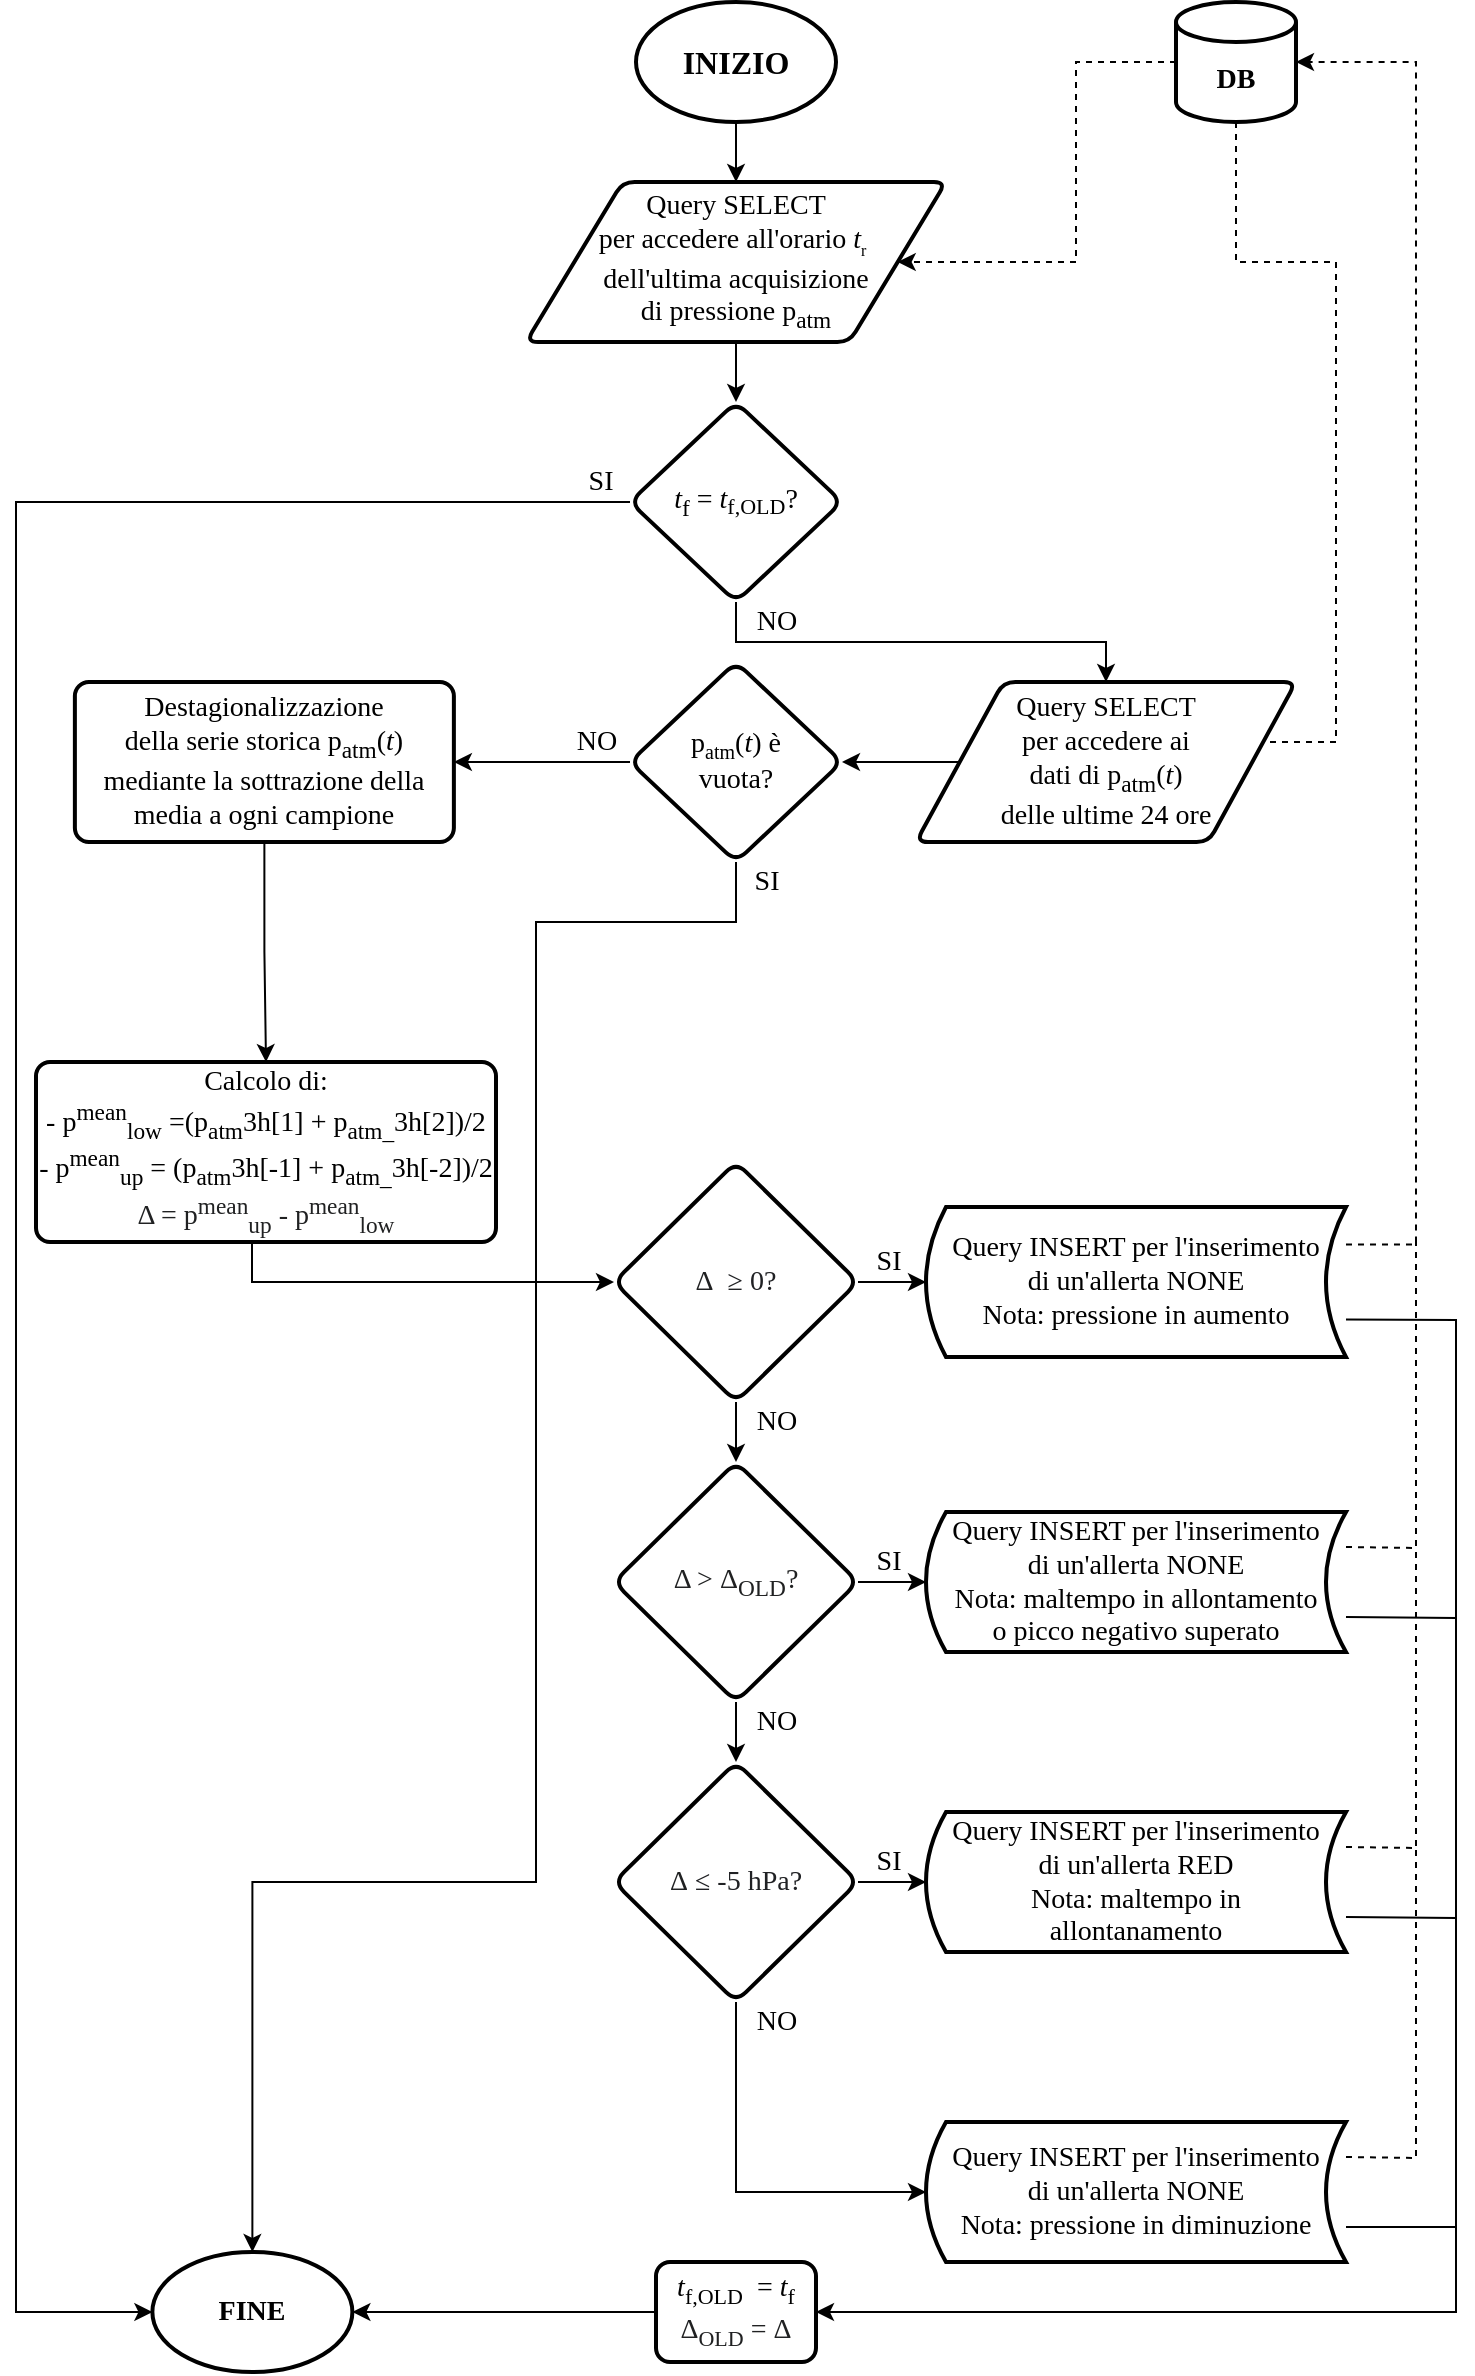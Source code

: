<mxfile version="16.5.3" type="device"><diagram id="pT5pOiQ9adO0YICl3Jg0" name="Page-1"><mxGraphModel dx="1278" dy="579" grid="1" gridSize="10" guides="1" tooltips="1" connect="1" arrows="1" fold="1" page="1" pageScale="1" pageWidth="840" pageHeight="1220" math="1" shadow="0"><root><mxCell id="0"/><mxCell id="1" parent="0"/><mxCell id="qoZtQiTCbEtaxcydee1H-1" style="edgeStyle=orthogonalEdgeStyle;rounded=0;orthogonalLoop=1;jettySize=auto;html=1;entryX=0.5;entryY=0;entryDx=0;entryDy=0;fontSize=8;" parent="1" source="b9Vd27mwzzX-PsxDTFBJ-1" target="b9Vd27mwzzX-PsxDTFBJ-8" edge="1"><mxGeometry relative="1" as="geometry"/></mxCell><mxCell id="b9Vd27mwzzX-PsxDTFBJ-1" value="&lt;font face=&quot;Times New Roman&quot; size=&quot;3&quot;&gt;&lt;b&gt;INIZIO&lt;/b&gt;&lt;/font&gt;" style="strokeWidth=2;html=1;shape=mxgraph.flowchart.start_1;whiteSpace=wrap;" parent="1" vertex="1"><mxGeometry x="370" y="20" width="100" height="60" as="geometry"/></mxCell><mxCell id="qoZtQiTCbEtaxcydee1H-3" style="edgeStyle=orthogonalEdgeStyle;rounded=0;orthogonalLoop=1;jettySize=auto;html=1;entryX=1;entryY=0.5;entryDx=0;entryDy=0;fontFamily=Times New Roman;fontSize=14;dashed=1;" parent="1" source="b9Vd27mwzzX-PsxDTFBJ-2" target="b9Vd27mwzzX-PsxDTFBJ-8" edge="1"><mxGeometry relative="1" as="geometry"><Array as="points"><mxPoint x="590" y="50"/><mxPoint x="590" y="150"/></Array></mxGeometry></mxCell><mxCell id="qoZtQiTCbEtaxcydee1H-4" style="edgeStyle=orthogonalEdgeStyle;rounded=0;orthogonalLoop=1;jettySize=auto;html=1;entryX=1;entryY=0.5;entryDx=0;entryDy=0;fontFamily=Times New Roman;fontSize=14;dashed=1;" parent="1" source="b9Vd27mwzzX-PsxDTFBJ-2" target="b9Vd27mwzzX-PsxDTFBJ-20" edge="1"><mxGeometry relative="1" as="geometry"><Array as="points"><mxPoint x="670" y="150"/><mxPoint x="720" y="150"/><mxPoint x="720" y="390"/><mxPoint x="678" y="390"/></Array></mxGeometry></mxCell><mxCell id="b9Vd27mwzzX-PsxDTFBJ-2" value="&lt;br&gt;&lt;b&gt;DB&lt;/b&gt;" style="strokeWidth=2;html=1;shape=mxgraph.flowchart.database;whiteSpace=wrap;fontFamily=Times New Roman;fontSize=14;" parent="1" vertex="1"><mxGeometry x="640" y="20" width="60" height="60" as="geometry"/></mxCell><mxCell id="b9Vd27mwzzX-PsxDTFBJ-12" style="edgeStyle=orthogonalEdgeStyle;rounded=0;orthogonalLoop=1;jettySize=auto;html=1;entryX=0.5;entryY=0;entryDx=0;entryDy=0;fontFamily=Times New Roman;fontSize=14;" parent="1" source="b9Vd27mwzzX-PsxDTFBJ-8" target="b9Vd27mwzzX-PsxDTFBJ-11" edge="1"><mxGeometry relative="1" as="geometry"/></mxCell><mxCell id="b9Vd27mwzzX-PsxDTFBJ-8" value="Query SELECT &lt;br&gt;per accedere all'orario&amp;nbsp;&lt;i&gt;t&lt;/i&gt;&lt;sub&gt;&lt;font style=&quot;font-size: 8px&quot;&gt;r&lt;/font&gt;&lt;/sub&gt;&amp;nbsp;&lt;br&gt;dell'ultima acquisizione &lt;br&gt;di pressione p&lt;sub&gt;atm&lt;/sub&gt;" style="shape=parallelogram;html=1;strokeWidth=2;perimeter=parallelogramPerimeter;whiteSpace=wrap;rounded=1;arcSize=12;size=0.23;fontFamily=Times New Roman;fontSize=14;" parent="1" vertex="1"><mxGeometry x="315" y="110" width="210" height="80" as="geometry"/></mxCell><mxCell id="b9Vd27mwzzX-PsxDTFBJ-21" style="edgeStyle=orthogonalEdgeStyle;rounded=0;orthogonalLoop=1;jettySize=auto;html=1;exitX=0.5;exitY=1;exitDx=0;exitDy=0;entryX=0.5;entryY=0;entryDx=0;entryDy=0;fontFamily=Times New Roman;fontSize=14;" parent="1" source="b9Vd27mwzzX-PsxDTFBJ-11" target="b9Vd27mwzzX-PsxDTFBJ-20" edge="1"><mxGeometry relative="1" as="geometry"><Array as="points"><mxPoint x="420" y="340"/><mxPoint x="605" y="340"/></Array></mxGeometry></mxCell><mxCell id="NmN4lVyrOrIWpHo5UdcH-5" style="edgeStyle=orthogonalEdgeStyle;rounded=0;orthogonalLoop=1;jettySize=auto;html=1;entryX=0;entryY=0.5;entryDx=0;entryDy=0;entryPerimeter=0;" parent="1" source="b9Vd27mwzzX-PsxDTFBJ-11" target="qoZtQiTCbEtaxcydee1H-21" edge="1"><mxGeometry relative="1" as="geometry"><Array as="points"><mxPoint x="60" y="270"/><mxPoint x="60" y="1175"/></Array></mxGeometry></mxCell><mxCell id="b9Vd27mwzzX-PsxDTFBJ-11" value="&lt;font face=&quot;Times New Roman&quot;&gt;&lt;span style=&quot;font-size: 14px&quot;&gt;&lt;i&gt;t&lt;/i&gt;&lt;sub&gt;f&lt;/sub&gt; = &lt;/span&gt;&lt;i style=&quot;font-size: 14px&quot;&gt;t&lt;/i&gt;&lt;sub&gt;&lt;font style=&quot;font-size: 11px&quot;&gt;f,OLD&lt;/font&gt;&lt;/sub&gt;&lt;span style=&quot;font-size: 14px&quot;&gt;?&lt;/span&gt;&lt;/font&gt;" style="rhombus;whiteSpace=wrap;html=1;rounded=1;arcSize=14;strokeWidth=2;" parent="1" vertex="1"><mxGeometry x="367" y="220" width="106" height="100" as="geometry"/></mxCell><mxCell id="b9Vd27mwzzX-PsxDTFBJ-19" value="SI" style="text;html=1;align=center;verticalAlign=middle;resizable=0;points=[];autosize=1;strokeColor=none;fillColor=none;fontSize=14;fontFamily=Times New Roman;" parent="1" vertex="1"><mxGeometry x="337" y="250" width="30" height="20" as="geometry"/></mxCell><mxCell id="NmN4lVyrOrIWpHo5UdcH-4" style="edgeStyle=orthogonalEdgeStyle;rounded=0;orthogonalLoop=1;jettySize=auto;html=1;entryX=1;entryY=0.5;entryDx=0;entryDy=0;" parent="1" source="b9Vd27mwzzX-PsxDTFBJ-20" target="NmN4lVyrOrIWpHo5UdcH-1" edge="1"><mxGeometry relative="1" as="geometry"/></mxCell><mxCell id="b9Vd27mwzzX-PsxDTFBJ-20" value="Query SELECT&lt;br&gt;per accedere ai&lt;br&gt;dati di p&lt;sub&gt;atm&lt;/sub&gt;(&lt;i&gt;t&lt;/i&gt;)&lt;br&gt;delle ultime 24 ore" style="shape=parallelogram;html=1;strokeWidth=2;perimeter=parallelogramPerimeter;whiteSpace=wrap;rounded=1;arcSize=12;size=0.23;fontFamily=Times New Roman;fontSize=14;" parent="1" vertex="1"><mxGeometry x="510" y="360" width="190" height="80" as="geometry"/></mxCell><mxCell id="b9Vd27mwzzX-PsxDTFBJ-23" value="NO" style="text;html=1;align=center;verticalAlign=middle;resizable=0;points=[];autosize=1;strokeColor=none;fillColor=none;fontSize=14;fontFamily=Times New Roman;" parent="1" vertex="1"><mxGeometry x="420" y="320" width="40" height="20" as="geometry"/></mxCell><mxCell id="b9Vd27mwzzX-PsxDTFBJ-24" value="Destagionalizzazione&lt;br&gt;della serie storica p&lt;sub&gt;atm&lt;/sub&gt;(&lt;i&gt;t&lt;/i&gt;)&lt;br&gt;mediante la sottrazione della media a ogni campione" style="rounded=1;whiteSpace=wrap;html=1;absoluteArcSize=1;arcSize=14;strokeWidth=2;fontFamily=Times New Roman;fontSize=14;" parent="1" vertex="1"><mxGeometry x="89.44" y="360" width="189.5" height="80" as="geometry"/></mxCell><mxCell id="b9Vd27mwzzX-PsxDTFBJ-31" style="edgeStyle=orthogonalEdgeStyle;rounded=0;orthogonalLoop=1;jettySize=auto;html=1;entryX=0.5;entryY=0;entryDx=0;entryDy=0;fontFamily=Times New Roman;fontSize=11;exitX=0.5;exitY=1;exitDx=0;exitDy=0;" parent="1" source="b9Vd27mwzzX-PsxDTFBJ-24" target="b9Vd27mwzzX-PsxDTFBJ-30" edge="1"><mxGeometry relative="1" as="geometry"><mxPoint x="178.2" y="520" as="sourcePoint"/></mxGeometry></mxCell><mxCell id="tvcsHiGKEh_ZxkgHxkE--1" style="edgeStyle=orthogonalEdgeStyle;rounded=0;orthogonalLoop=1;jettySize=auto;html=1;entryX=0;entryY=0.5;entryDx=0;entryDy=0;" parent="1" source="b9Vd27mwzzX-PsxDTFBJ-30" target="b9Vd27mwzzX-PsxDTFBJ-73" edge="1"><mxGeometry relative="1" as="geometry"><Array as="points"><mxPoint x="178" y="660"/></Array></mxGeometry></mxCell><mxCell id="b9Vd27mwzzX-PsxDTFBJ-30" value="Calcolo di:&lt;br&gt;- p&lt;sup&gt;mean&lt;/sup&gt;&lt;sub&gt;low&lt;/sub&gt;&amp;nbsp;=(p&lt;sub&gt;atm&lt;/sub&gt;3h[1] + p&lt;sub&gt;atm_&lt;/sub&gt;3h[2])/2&lt;br&gt;- p&lt;sup&gt;mean&lt;/sup&gt;&lt;sub&gt;up&lt;/sub&gt;&amp;nbsp;= (p&lt;sub&gt;atm&lt;/sub&gt;3h[-1] + p&lt;sub&gt;atm_&lt;/sub&gt;3h[-2])/2&lt;br&gt;&lt;span style=&quot;color: rgb(32 , 33 , 34) ; text-align: left ; background-color: rgb(255 , 255 , 255)&quot;&gt;Δ = p&lt;/span&gt;&lt;sup style=&quot;color: rgb(32 , 33 , 34) ; text-align: left&quot;&gt;mean&lt;/sup&gt;&lt;sub style=&quot;color: rgb(32 , 33 , 34) ; text-align: left&quot;&gt;up&lt;/sub&gt;&lt;span style=&quot;color: rgb(32 , 33 , 34) ; text-align: left ; background-color: rgb(255 , 255 , 255)&quot;&gt;&amp;nbsp;- p&lt;/span&gt;&lt;sup style=&quot;color: rgb(32 , 33 , 34) ; text-align: left&quot;&gt;mean&lt;/sup&gt;&lt;sub style=&quot;color: rgb(32 , 33 , 34) ; text-align: left&quot;&gt;low&lt;/sub&gt;" style="rounded=1;whiteSpace=wrap;html=1;absoluteArcSize=1;arcSize=14;strokeWidth=2;fontFamily=Times New Roman;fontSize=14;" parent="1" vertex="1"><mxGeometry x="70" y="550" width="230" height="90" as="geometry"/></mxCell><mxCell id="b9Vd27mwzzX-PsxDTFBJ-58" style="edgeStyle=orthogonalEdgeStyle;rounded=0;orthogonalLoop=1;jettySize=auto;html=1;entryX=0.5;entryY=0;entryDx=0;entryDy=0;fontFamily=Times New Roman;fontSize=14;" parent="1" source="b9Vd27mwzzX-PsxDTFBJ-45" target="b9Vd27mwzzX-PsxDTFBJ-57" edge="1"><mxGeometry relative="1" as="geometry"/></mxCell><mxCell id="qoZtQiTCbEtaxcydee1H-9" style="edgeStyle=orthogonalEdgeStyle;rounded=0;orthogonalLoop=1;jettySize=auto;html=1;entryX=0;entryY=0.5;entryDx=0;entryDy=0;fontFamily=Times New Roman;fontSize=14;" parent="1" source="b9Vd27mwzzX-PsxDTFBJ-45" target="qoZtQiTCbEtaxcydee1H-8" edge="1"><mxGeometry relative="1" as="geometry"/></mxCell><mxCell id="b9Vd27mwzzX-PsxDTFBJ-45" value="&lt;font style=&quot;font-size: 14px&quot;&gt;&lt;span style=&quot;color: rgb(32 , 33 , 34) ; text-align: left ; background-color: rgb(255 , 255 , 255)&quot;&gt;Δ &amp;gt;&lt;/span&gt;&lt;span style=&quot;color: rgb(32 , 33 , 36) ; text-align: left ; background-color: rgb(255 , 255 , 255)&quot;&gt;&amp;nbsp;&lt;/span&gt;&lt;span style=&quot;color: rgb(32 , 33 , 34) ; text-align: left ; background-color: rgb(255 , 255 , 255)&quot;&gt;Δ&lt;/span&gt;&lt;span style=&quot;color: rgb(32 , 33 , 34) ; text-align: left ; background-color: rgb(255 , 255 , 255)&quot;&gt;&lt;sub&gt;OLD&lt;/sub&gt;&lt;/span&gt;&lt;span style=&quot;color: rgb(32 , 33 , 34) ; text-align: left ; background-color: rgb(255 , 255 , 255)&quot;&gt;?&lt;/span&gt;&lt;/font&gt;" style="rhombus;whiteSpace=wrap;html=1;fontSize=11;fontFamily=Times New Roman;rounded=1;arcSize=14;strokeWidth=2;align=center;" parent="1" vertex="1"><mxGeometry x="359" y="750" width="122" height="120" as="geometry"/></mxCell><mxCell id="b9Vd27mwzzX-PsxDTFBJ-51" value="SI" style="text;html=1;align=center;verticalAlign=middle;resizable=0;points=[];autosize=1;strokeColor=none;fillColor=none;fontSize=14;fontFamily=Times New Roman;" parent="1" vertex="1"><mxGeometry x="481" y="790" width="30" height="20" as="geometry"/></mxCell><mxCell id="qoZtQiTCbEtaxcydee1H-12" style="edgeStyle=orthogonalEdgeStyle;rounded=0;orthogonalLoop=1;jettySize=auto;html=1;entryX=0;entryY=0.5;entryDx=0;entryDy=0;fontFamily=Times New Roman;fontSize=14;" parent="1" source="b9Vd27mwzzX-PsxDTFBJ-57" target="D-IaaTsnG24dK7QZQz-g-6" edge="1"><mxGeometry relative="1" as="geometry"><mxPoint x="515" y="959.995" as="targetPoint"/></mxGeometry></mxCell><mxCell id="D-IaaTsnG24dK7QZQz-g-10" style="edgeStyle=orthogonalEdgeStyle;rounded=0;orthogonalLoop=1;jettySize=auto;html=1;entryX=0;entryY=0.5;entryDx=0;entryDy=0;" parent="1" source="b9Vd27mwzzX-PsxDTFBJ-57" target="qoZtQiTCbEtaxcydee1H-16" edge="1"><mxGeometry relative="1" as="geometry"><Array as="points"><mxPoint x="420" y="1115"/></Array></mxGeometry></mxCell><mxCell id="b9Vd27mwzzX-PsxDTFBJ-57" value="&lt;font style=&quot;font-size: 14px&quot;&gt;&lt;span style=&quot;color: rgb(32 , 33 , 34) ; text-align: left ; background-color: rgb(255 , 255 , 255)&quot;&gt;Δ&amp;nbsp;&lt;/span&gt;&lt;span style=&quot;color: rgb(32 , 33 , 36) ; text-align: left ; background-color: rgb(255 , 255 , 255)&quot;&gt;≤ -5 hPa?&lt;/span&gt;&lt;/font&gt;" style="rhombus;whiteSpace=wrap;html=1;fontSize=11;fontFamily=Times New Roman;rounded=1;arcSize=14;strokeWidth=2;align=center;" parent="1" vertex="1"><mxGeometry x="359" y="900" width="122" height="120" as="geometry"/></mxCell><mxCell id="b9Vd27mwzzX-PsxDTFBJ-61" value="NO" style="text;html=1;align=center;verticalAlign=middle;resizable=0;points=[];autosize=1;strokeColor=none;fillColor=none;fontSize=14;fontFamily=Times New Roman;" parent="1" vertex="1"><mxGeometry x="420" y="870" width="40" height="20" as="geometry"/></mxCell><mxCell id="b9Vd27mwzzX-PsxDTFBJ-62" value="SI" style="text;html=1;align=center;verticalAlign=middle;resizable=0;points=[];autosize=1;strokeColor=none;fillColor=none;fontSize=14;fontFamily=Times New Roman;" parent="1" vertex="1"><mxGeometry x="481" y="940" width="30" height="20" as="geometry"/></mxCell><mxCell id="b9Vd27mwzzX-PsxDTFBJ-72" value="NO" style="text;html=1;align=center;verticalAlign=middle;resizable=0;points=[];autosize=1;strokeColor=none;fillColor=none;fontSize=14;fontFamily=Times New Roman;" parent="1" vertex="1"><mxGeometry x="420" y="1020" width="40" height="20" as="geometry"/></mxCell><mxCell id="D-IaaTsnG24dK7QZQz-g-3" style="edgeStyle=orthogonalEdgeStyle;rounded=0;orthogonalLoop=1;jettySize=auto;html=1;entryX=0.5;entryY=0;entryDx=0;entryDy=0;" parent="1" source="b9Vd27mwzzX-PsxDTFBJ-73" target="b9Vd27mwzzX-PsxDTFBJ-45" edge="1"><mxGeometry relative="1" as="geometry"/></mxCell><mxCell id="D-IaaTsnG24dK7QZQz-g-4" style="edgeStyle=orthogonalEdgeStyle;rounded=0;orthogonalLoop=1;jettySize=auto;html=1;entryX=0;entryY=0.5;entryDx=0;entryDy=0;" parent="1" source="b9Vd27mwzzX-PsxDTFBJ-73" target="D-IaaTsnG24dK7QZQz-g-5" edge="1"><mxGeometry relative="1" as="geometry"><mxPoint x="525" y="660" as="targetPoint"/></mxGeometry></mxCell><mxCell id="b9Vd27mwzzX-PsxDTFBJ-73" value="&lt;font&gt;&lt;span style=&quot;color: rgb(32 , 33 , 34) ; text-align: left ; background-color: rgb(255 , 255 , 255)&quot;&gt;&lt;font style=&quot;font-size: 14px&quot;&gt;Δ&lt;/font&gt;&lt;span style=&quot;font-size: 14px&quot;&gt;&amp;nbsp;&amp;nbsp;&lt;/span&gt;&lt;/span&gt;&lt;span style=&quot;font-size: 14px ; color: rgb(32 , 33 , 36) ; text-align: left ; background-color: rgb(255 , 255 , 255)&quot;&gt;≥ 0?&lt;/span&gt;&lt;/font&gt;" style="rhombus;whiteSpace=wrap;html=1;fontSize=11;fontFamily=Times New Roman;rounded=1;arcSize=14;strokeWidth=2;align=center;" parent="1" vertex="1"><mxGeometry x="359" y="600" width="122" height="120" as="geometry"/></mxCell><mxCell id="b9Vd27mwzzX-PsxDTFBJ-80" value="SI" style="text;html=1;align=center;verticalAlign=middle;resizable=0;points=[];autosize=1;strokeColor=none;fillColor=none;fontSize=14;fontFamily=Times New Roman;" parent="1" vertex="1"><mxGeometry x="481" y="640" width="30" height="20" as="geometry"/></mxCell><mxCell id="b9Vd27mwzzX-PsxDTFBJ-81" value="NO" style="text;html=1;align=center;verticalAlign=middle;resizable=0;points=[];autosize=1;strokeColor=none;fillColor=none;fontSize=14;fontFamily=Times New Roman;" parent="1" vertex="1"><mxGeometry x="420" y="720" width="40" height="20" as="geometry"/></mxCell><mxCell id="D-IaaTsnG24dK7QZQz-g-9" style="edgeStyle=orthogonalEdgeStyle;rounded=0;orthogonalLoop=1;jettySize=auto;html=1;entryX=1;entryY=0.5;entryDx=0;entryDy=0;entryPerimeter=0;" parent="1" source="b9Vd27mwzzX-PsxDTFBJ-83" target="qoZtQiTCbEtaxcydee1H-21" edge="1"><mxGeometry relative="1" as="geometry"/></mxCell><mxCell id="b9Vd27mwzzX-PsxDTFBJ-83" value="&lt;font&gt;&lt;i style=&quot;font-size: 14px&quot;&gt;t&lt;/i&gt;&lt;font style=&quot;vertical-align: sub ; font-size: 11px&quot;&gt;f,OLD&lt;/font&gt;&lt;font style=&quot;font-size: 14px ; vertical-align: sub&quot;&gt;&amp;nbsp;&lt;/font&gt;&lt;font&gt;&lt;sub style=&quot;font-size: 14px&quot;&gt;&amp;nbsp;&lt;/sub&gt;=&amp;nbsp;&lt;i style=&quot;font-size: 14px&quot;&gt;t&lt;/i&gt;&lt;sub&gt;&lt;font style=&quot;font-size: 11px&quot;&gt;f&lt;/font&gt;&lt;br&gt;&lt;/sub&gt;&lt;font style=&quot;font-size: 14px&quot;&gt;&amp;nbsp;&lt;/font&gt;&lt;/font&gt;&lt;span style=&quot;color: rgb(32 , 33 , 34) ; text-align: left ; background-color: rgb(255 , 255 , 255)&quot;&gt;Δ&lt;sub&gt;&lt;font style=&quot;font-size: 11px&quot;&gt;OLD&lt;/font&gt;&lt;/sub&gt;&amp;nbsp;=&amp;nbsp;&lt;/span&gt;&lt;span style=&quot;font-size: 14px ; color: rgb(32 , 33 , 34) ; text-align: left ; background-color: rgb(255 , 255 , 255)&quot;&gt;Δ&amp;nbsp;&lt;/span&gt;&lt;/font&gt;" style="rounded=1;whiteSpace=wrap;html=1;absoluteArcSize=1;arcSize=14;strokeWidth=2;fontFamily=Times New Roman;fontSize=14;" parent="1" vertex="1"><mxGeometry x="380" y="1150" width="80" height="50" as="geometry"/></mxCell><mxCell id="qoZtQiTCbEtaxcydee1H-8" value="Query INSERT per l'inserimento &lt;br&gt;di un'allerta NONE&lt;br&gt;Nota: maltempo in allontamento &lt;br&gt;o picco negativo superato" style="shape=dataStorage;whiteSpace=wrap;html=1;fixedSize=1;fontFamily=Times New Roman;fontSize=14;size=10;strokeWidth=2;" parent="1" vertex="1"><mxGeometry x="515" y="775" width="210" height="70" as="geometry"/></mxCell><mxCell id="D-IaaTsnG24dK7QZQz-g-8" style="edgeStyle=orthogonalEdgeStyle;rounded=0;orthogonalLoop=1;jettySize=auto;html=1;exitX=1;exitY=0.75;exitDx=0;exitDy=0;entryX=1;entryY=0.5;entryDx=0;entryDy=0;" parent="1" source="qoZtQiTCbEtaxcydee1H-16" target="b9Vd27mwzzX-PsxDTFBJ-83" edge="1"><mxGeometry relative="1" as="geometry"><Array as="points"><mxPoint x="780" y="1133"/><mxPoint x="780" y="1175"/></Array></mxGeometry></mxCell><mxCell id="qoZtQiTCbEtaxcydee1H-16" value="Query INSERT per l'inserimento &lt;br&gt;di un'allerta NONE&lt;br&gt;Nota: pressione in diminuzione" style="shape=dataStorage;whiteSpace=wrap;html=1;fixedSize=1;fontFamily=Times New Roman;fontSize=14;size=10;strokeWidth=2;" parent="1" vertex="1"><mxGeometry x="515" y="1080" width="210" height="70" as="geometry"/></mxCell><mxCell id="qoZtQiTCbEtaxcydee1H-21" value="&lt;b&gt;FINE&lt;/b&gt;" style="strokeWidth=2;html=1;shape=mxgraph.flowchart.start_1;whiteSpace=wrap;fontFamily=Times New Roman;fontSize=14;" parent="1" vertex="1"><mxGeometry x="128.19" y="1145" width="100" height="60" as="geometry"/></mxCell><mxCell id="D-IaaTsnG24dK7QZQz-g-14" style="edgeStyle=orthogonalEdgeStyle;rounded=0;orthogonalLoop=1;jettySize=auto;html=1;exitX=1;exitY=0.25;exitDx=0;exitDy=0;dashed=1;entryX=1;entryY=0.5;entryDx=0;entryDy=0;entryPerimeter=0;" parent="1" source="D-IaaTsnG24dK7QZQz-g-5" target="b9Vd27mwzzX-PsxDTFBJ-2" edge="1"><mxGeometry relative="1" as="geometry"><mxPoint x="740" y="48.815" as="targetPoint"/><Array as="points"><mxPoint x="760" y="641"/><mxPoint x="760" y="50"/></Array></mxGeometry></mxCell><mxCell id="D-IaaTsnG24dK7QZQz-g-5" value="&lt;span&gt;Query INSERT per l'inserimento&lt;/span&gt;&lt;br&gt;&lt;span&gt;di un'allerta NONE&lt;/span&gt;&lt;br&gt;&lt;span&gt;Nota: pressione in aumento&lt;/span&gt;" style="shape=dataStorage;whiteSpace=wrap;html=1;fixedSize=1;fontFamily=Times New Roman;fontSize=14;size=10;strokeWidth=2;" parent="1" vertex="1"><mxGeometry x="515" y="622.5" width="210" height="75" as="geometry"/></mxCell><mxCell id="D-IaaTsnG24dK7QZQz-g-6" value="&lt;span&gt;Query INSERT per l'inserimento&lt;/span&gt;&lt;br&gt;&lt;span&gt;di un'allerta RED&lt;/span&gt;&lt;br&gt;&lt;span&gt;Nota: maltempo in&lt;/span&gt;&lt;br&gt;&lt;span&gt;allontanamento&lt;/span&gt;" style="shape=dataStorage;whiteSpace=wrap;html=1;fixedSize=1;fontFamily=Times New Roman;fontSize=14;size=10;strokeWidth=2;" parent="1" vertex="1"><mxGeometry x="515" y="925" width="210" height="70" as="geometry"/></mxCell><mxCell id="D-IaaTsnG24dK7QZQz-g-11" value="" style="endArrow=none;html=1;rounded=0;exitX=1;exitY=0.75;exitDx=0;exitDy=0;" parent="1" source="D-IaaTsnG24dK7QZQz-g-6" edge="1"><mxGeometry width="50" height="50" relative="1" as="geometry"><mxPoint x="740" y="1110" as="sourcePoint"/><mxPoint x="780" y="1160" as="targetPoint"/><Array as="points"><mxPoint x="780" y="978"/></Array></mxGeometry></mxCell><mxCell id="D-IaaTsnG24dK7QZQz-g-12" value="" style="endArrow=none;html=1;rounded=0;exitX=1;exitY=0.75;exitDx=0;exitDy=0;" parent="1" source="qoZtQiTCbEtaxcydee1H-8" edge="1"><mxGeometry width="50" height="50" relative="1" as="geometry"><mxPoint x="760" y="860" as="sourcePoint"/><mxPoint x="780" y="980" as="targetPoint"/><Array as="points"><mxPoint x="780" y="828"/></Array></mxGeometry></mxCell><mxCell id="D-IaaTsnG24dK7QZQz-g-13" value="" style="endArrow=none;html=1;rounded=0;exitX=1;exitY=0.75;exitDx=0;exitDy=0;" parent="1" source="D-IaaTsnG24dK7QZQz-g-5" edge="1"><mxGeometry width="50" height="50" relative="1" as="geometry"><mxPoint x="730" y="710" as="sourcePoint"/><mxPoint x="780" y="830" as="targetPoint"/><Array as="points"><mxPoint x="780" y="679"/><mxPoint x="780" y="760"/></Array></mxGeometry></mxCell><mxCell id="D-IaaTsnG24dK7QZQz-g-16" value="" style="endArrow=none;dashed=1;html=1;rounded=0;exitX=1;exitY=0.25;exitDx=0;exitDy=0;" parent="1" source="qoZtQiTCbEtaxcydee1H-8" edge="1"><mxGeometry width="50" height="50" relative="1" as="geometry"><mxPoint x="780" y="740" as="sourcePoint"/><mxPoint x="760" y="640" as="targetPoint"/><Array as="points"><mxPoint x="760" y="793"/><mxPoint x="760" y="670"/></Array></mxGeometry></mxCell><mxCell id="D-IaaTsnG24dK7QZQz-g-17" value="" style="endArrow=none;dashed=1;html=1;rounded=0;exitX=1;exitY=0.25;exitDx=0;exitDy=0;" parent="1" source="D-IaaTsnG24dK7QZQz-g-6" edge="1"><mxGeometry width="50" height="50" relative="1" as="geometry"><mxPoint x="780" y="940" as="sourcePoint"/><mxPoint x="760" y="790" as="targetPoint"/><Array as="points"><mxPoint x="760" y="943"/></Array></mxGeometry></mxCell><mxCell id="NmN4lVyrOrIWpHo5UdcH-2" style="edgeStyle=orthogonalEdgeStyle;rounded=0;orthogonalLoop=1;jettySize=auto;html=1;entryX=1;entryY=0.5;entryDx=0;entryDy=0;" parent="1" source="NmN4lVyrOrIWpHo5UdcH-1" target="b9Vd27mwzzX-PsxDTFBJ-24" edge="1"><mxGeometry relative="1" as="geometry"/></mxCell><mxCell id="NmN4lVyrOrIWpHo5UdcH-3" style="edgeStyle=orthogonalEdgeStyle;rounded=0;orthogonalLoop=1;jettySize=auto;html=1;entryX=0.5;entryY=0;entryDx=0;entryDy=0;entryPerimeter=0;" parent="1" source="NmN4lVyrOrIWpHo5UdcH-1" target="qoZtQiTCbEtaxcydee1H-21" edge="1"><mxGeometry relative="1" as="geometry"><Array as="points"><mxPoint x="420" y="480"/><mxPoint x="320" y="480"/><mxPoint x="320" y="960"/><mxPoint x="178" y="960"/></Array></mxGeometry></mxCell><mxCell id="NmN4lVyrOrIWpHo5UdcH-1" value="&lt;span style=&quot;font-family: &amp;#34;times new roman&amp;#34; ; font-size: 14px&quot;&gt;p&lt;/span&gt;&lt;sub style=&quot;font-family: &amp;#34;times new roman&amp;#34;&quot;&gt;atm&lt;/sub&gt;&lt;span style=&quot;font-family: &amp;#34;times new roman&amp;#34; ; font-size: 14px&quot;&gt;(&lt;/span&gt;&lt;i style=&quot;font-family: &amp;#34;times new roman&amp;#34; ; font-size: 14px&quot;&gt;t&lt;/i&gt;&lt;span style=&quot;font-family: &amp;#34;times new roman&amp;#34; ; font-size: 14px&quot;&gt;) è &lt;br&gt;vuota?&lt;/span&gt;" style="rhombus;whiteSpace=wrap;html=1;rounded=1;arcSize=14;strokeWidth=2;" parent="1" vertex="1"><mxGeometry x="367" y="350" width="106" height="100" as="geometry"/></mxCell><mxCell id="NmN4lVyrOrIWpHo5UdcH-6" value="NO" style="text;html=1;align=center;verticalAlign=middle;resizable=0;points=[];autosize=1;strokeColor=none;fillColor=none;fontSize=14;fontFamily=Times New Roman;" parent="1" vertex="1"><mxGeometry x="330" y="380" width="40" height="20" as="geometry"/></mxCell><mxCell id="NmN4lVyrOrIWpHo5UdcH-7" value="SI" style="text;html=1;align=center;verticalAlign=middle;resizable=0;points=[];autosize=1;strokeColor=none;fillColor=none;fontSize=14;fontFamily=Times New Roman;" parent="1" vertex="1"><mxGeometry x="420" y="450" width="30" height="20" as="geometry"/></mxCell><mxCell id="NmN4lVyrOrIWpHo5UdcH-8" value="" style="endArrow=none;dashed=1;html=1;rounded=0;exitX=1;exitY=0.25;exitDx=0;exitDy=0;" parent="1" source="qoZtQiTCbEtaxcydee1H-16" edge="1"><mxGeometry width="50" height="50" relative="1" as="geometry"><mxPoint x="570" y="1030" as="sourcePoint"/><mxPoint x="760" y="940" as="targetPoint"/><Array as="points"><mxPoint x="760" y="1098"/></Array></mxGeometry></mxCell></root></mxGraphModel></diagram></mxfile>